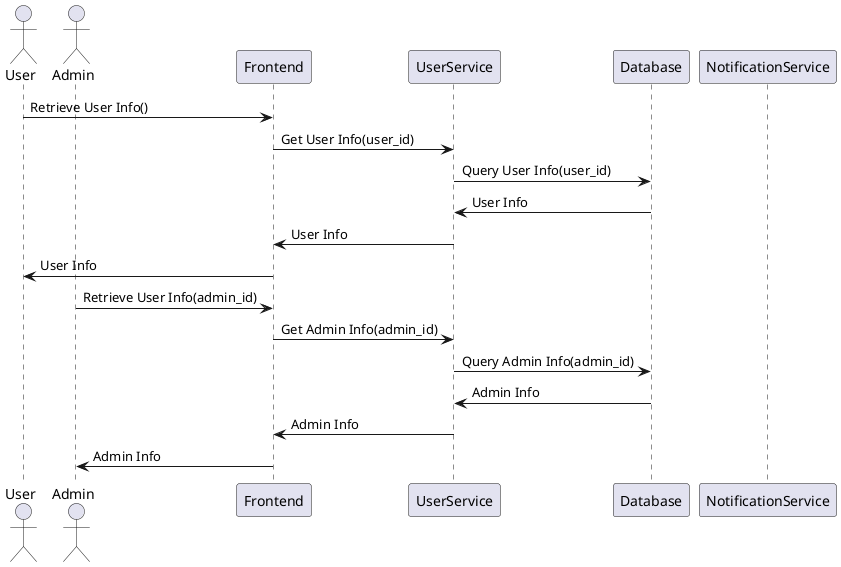 @startuml
actor User
actor Admin
participant Frontend
participant UserService
participant Database
participant NotificationService

User -> Frontend: Retrieve User Info()
Frontend -> UserService: Get User Info(user_id)
UserService -> Database: Query User Info(user_id)
Database -> UserService: User Info
UserService -> Frontend: User Info
Frontend -> User: User Info

Admin -> Frontend: Retrieve User Info(admin_id)
Frontend -> UserService: Get Admin Info(admin_id)
UserService -> Database: Query Admin Info(admin_id)
Database -> UserService: Admin Info
UserService -> Frontend: Admin Info
Frontend -> Admin: Admin Info
@enduml
